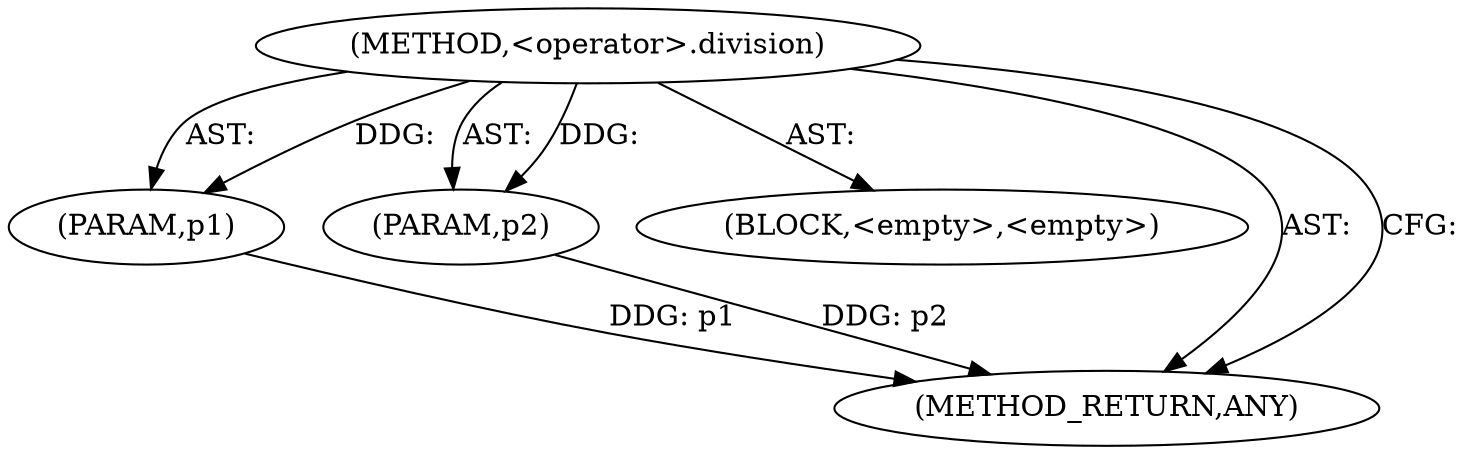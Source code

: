 digraph "&lt;operator&gt;.division" {  
"111669149700" [label = <(METHOD,&lt;operator&gt;.division)> ]
"115964116998" [label = <(PARAM,p1)> ]
"115964116999" [label = <(PARAM,p2)> ]
"25769803780" [label = <(BLOCK,&lt;empty&gt;,&lt;empty&gt;)> ]
"128849018884" [label = <(METHOD_RETURN,ANY)> ]
  "111669149700" -> "115964116998"  [ label = "AST: "] 
  "111669149700" -> "25769803780"  [ label = "AST: "] 
  "111669149700" -> "115964116999"  [ label = "AST: "] 
  "111669149700" -> "128849018884"  [ label = "AST: "] 
  "111669149700" -> "128849018884"  [ label = "CFG: "] 
  "115964116998" -> "128849018884"  [ label = "DDG: p1"] 
  "115964116999" -> "128849018884"  [ label = "DDG: p2"] 
  "111669149700" -> "115964116998"  [ label = "DDG: "] 
  "111669149700" -> "115964116999"  [ label = "DDG: "] 
}
